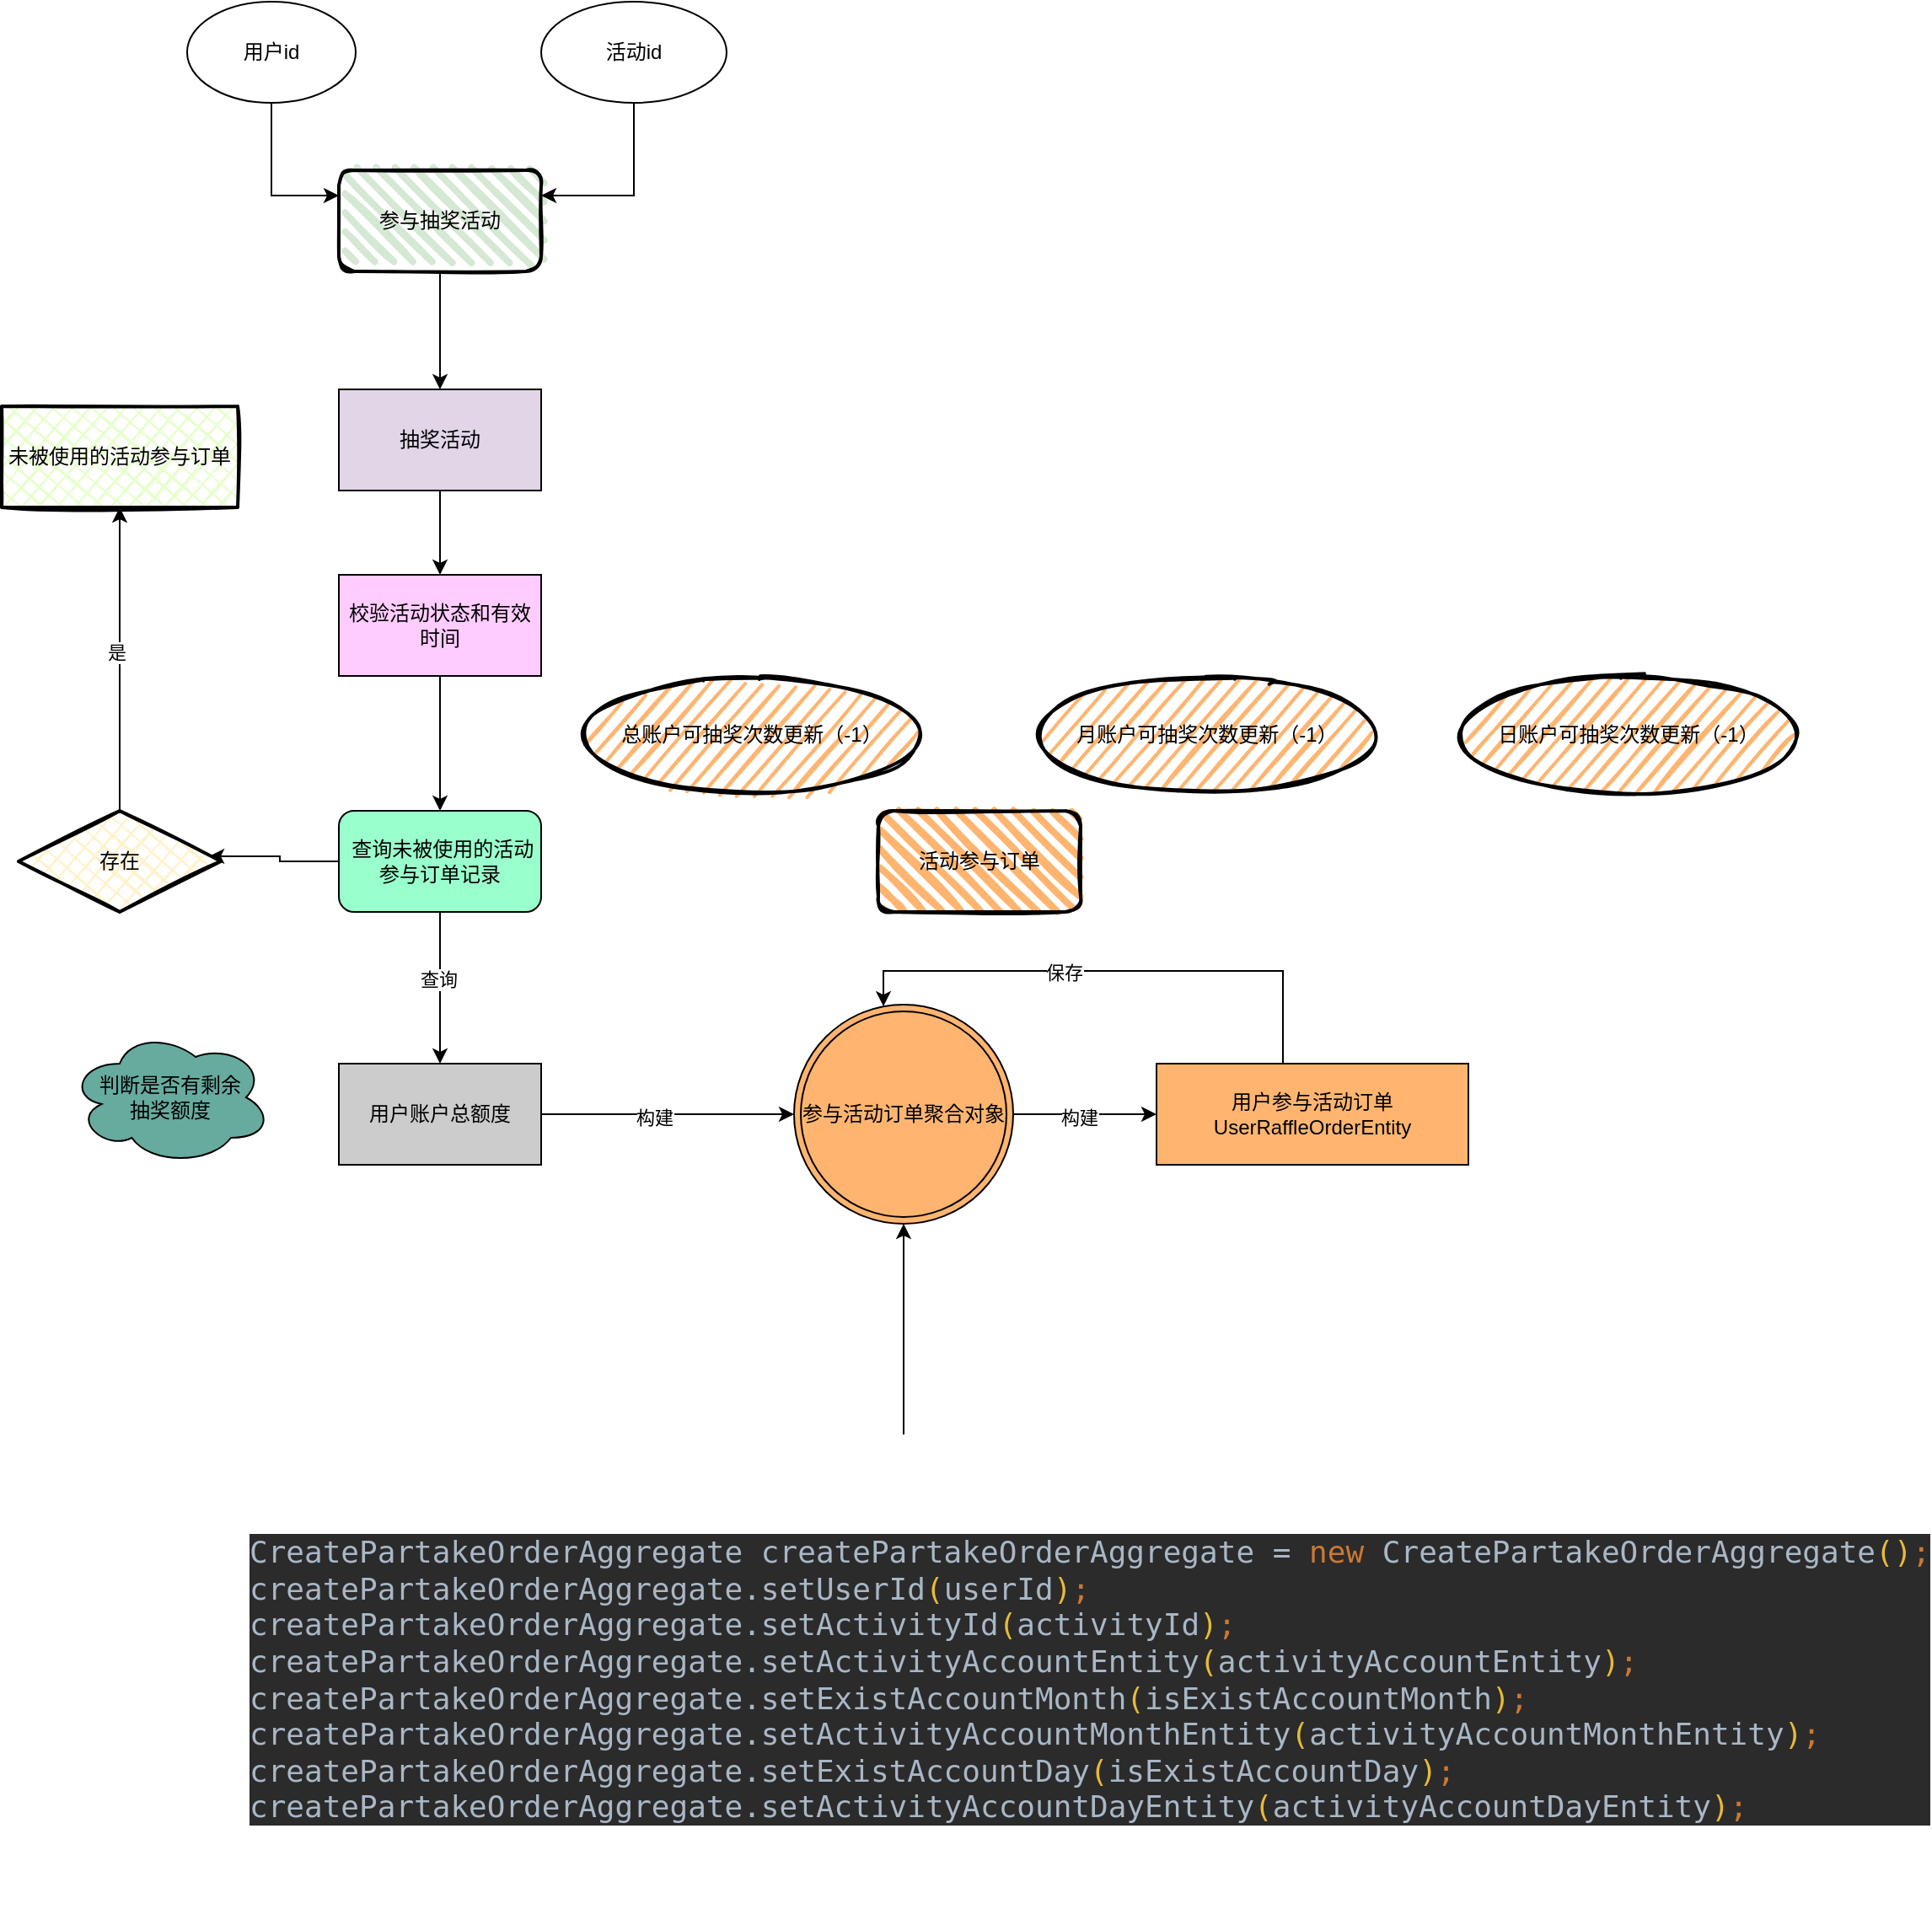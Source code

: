 <mxfile version="27.1.6">
  <diagram name="第 1 页" id="3lwqFTD6xPYyoYpWnFxQ">
    <mxGraphModel dx="2066" dy="1206" grid="1" gridSize="10" guides="1" tooltips="1" connect="1" arrows="1" fold="1" page="1" pageScale="1" pageWidth="827" pageHeight="1169" math="0" shadow="0">
      <root>
        <mxCell id="0" />
        <mxCell id="1" parent="0" />
        <mxCell id="YCqNurUwaPrsoeK9ZF8q-7" style="edgeStyle=orthogonalEdgeStyle;rounded=0;orthogonalLoop=1;jettySize=auto;html=1;exitX=0.5;exitY=1;exitDx=0;exitDy=0;" edge="1" parent="1" source="YCqNurUwaPrsoeK9ZF8q-1" target="YCqNurUwaPrsoeK9ZF8q-6">
          <mxGeometry relative="1" as="geometry" />
        </mxCell>
        <mxCell id="YCqNurUwaPrsoeK9ZF8q-1" value="参与抽奖活动" style="rounded=1;whiteSpace=wrap;html=1;strokeWidth=2;fillWeight=4;hachureGap=8;hachureAngle=45;fillColor=#D5E8D4;sketch=1;" vertex="1" parent="1">
          <mxGeometry x="260" y="120" width="120" height="60" as="geometry" />
        </mxCell>
        <mxCell id="YCqNurUwaPrsoeK9ZF8q-4" style="edgeStyle=orthogonalEdgeStyle;rounded=0;orthogonalLoop=1;jettySize=auto;html=1;entryX=0;entryY=0.25;entryDx=0;entryDy=0;" edge="1" parent="1" source="YCqNurUwaPrsoeK9ZF8q-2" target="YCqNurUwaPrsoeK9ZF8q-1">
          <mxGeometry relative="1" as="geometry" />
        </mxCell>
        <mxCell id="YCqNurUwaPrsoeK9ZF8q-2" value="用户id" style="ellipse;whiteSpace=wrap;html=1;" vertex="1" parent="1">
          <mxGeometry x="170" y="20" width="100" height="60" as="geometry" />
        </mxCell>
        <mxCell id="YCqNurUwaPrsoeK9ZF8q-5" style="edgeStyle=orthogonalEdgeStyle;rounded=0;orthogonalLoop=1;jettySize=auto;html=1;exitX=0.5;exitY=1;exitDx=0;exitDy=0;entryX=1;entryY=0.25;entryDx=0;entryDy=0;" edge="1" parent="1" source="YCqNurUwaPrsoeK9ZF8q-3" target="YCqNurUwaPrsoeK9ZF8q-1">
          <mxGeometry relative="1" as="geometry" />
        </mxCell>
        <mxCell id="YCqNurUwaPrsoeK9ZF8q-3" value="活动id" style="ellipse;whiteSpace=wrap;html=1;" vertex="1" parent="1">
          <mxGeometry x="380" y="20" width="110" height="60" as="geometry" />
        </mxCell>
        <mxCell id="YCqNurUwaPrsoeK9ZF8q-9" value="" style="edgeStyle=orthogonalEdgeStyle;rounded=0;orthogonalLoop=1;jettySize=auto;html=1;" edge="1" parent="1" source="YCqNurUwaPrsoeK9ZF8q-6" target="YCqNurUwaPrsoeK9ZF8q-8">
          <mxGeometry relative="1" as="geometry" />
        </mxCell>
        <mxCell id="YCqNurUwaPrsoeK9ZF8q-6" value="抽奖活动" style="rounded=0;whiteSpace=wrap;html=1;fillColor=#E1D5E7;" vertex="1" parent="1">
          <mxGeometry x="260" y="250" width="120" height="60" as="geometry" />
        </mxCell>
        <mxCell id="YCqNurUwaPrsoeK9ZF8q-11" style="edgeStyle=orthogonalEdgeStyle;rounded=0;orthogonalLoop=1;jettySize=auto;html=1;exitX=0.5;exitY=1;exitDx=0;exitDy=0;entryX=0.5;entryY=0;entryDx=0;entryDy=0;" edge="1" parent="1" source="YCqNurUwaPrsoeK9ZF8q-8" target="YCqNurUwaPrsoeK9ZF8q-10">
          <mxGeometry relative="1" as="geometry" />
        </mxCell>
        <mxCell id="YCqNurUwaPrsoeK9ZF8q-8" value="校验活动状态和有效时间" style="rounded=0;whiteSpace=wrap;html=1;fillColor=#FFCCFF;" vertex="1" parent="1">
          <mxGeometry x="260" y="360" width="120" height="60" as="geometry" />
        </mxCell>
        <mxCell id="YCqNurUwaPrsoeK9ZF8q-18" style="edgeStyle=orthogonalEdgeStyle;rounded=0;orthogonalLoop=1;jettySize=auto;html=1;exitX=0.5;exitY=1;exitDx=0;exitDy=0;entryX=0.5;entryY=0;entryDx=0;entryDy=0;" edge="1" parent="1" source="YCqNurUwaPrsoeK9ZF8q-10" target="YCqNurUwaPrsoeK9ZF8q-17">
          <mxGeometry relative="1" as="geometry">
            <Array as="points">
              <mxPoint x="320" y="630" />
              <mxPoint x="320" y="630" />
            </Array>
          </mxGeometry>
        </mxCell>
        <mxCell id="YCqNurUwaPrsoeK9ZF8q-19" value="查询" style="edgeLabel;html=1;align=center;verticalAlign=middle;resizable=0;points=[];" vertex="1" connectable="0" parent="YCqNurUwaPrsoeK9ZF8q-18">
          <mxGeometry x="-0.125" y="-1" relative="1" as="geometry">
            <mxPoint as="offset" />
          </mxGeometry>
        </mxCell>
        <mxCell id="YCqNurUwaPrsoeK9ZF8q-10" value="&amp;nbsp;查询未被使用的活动参与订单记录" style="rounded=1;whiteSpace=wrap;html=1;fillColor=#99FFCC;" vertex="1" parent="1">
          <mxGeometry x="260" y="500" width="120" height="60" as="geometry" />
        </mxCell>
        <mxCell id="YCqNurUwaPrsoeK9ZF8q-15" value="" style="edgeStyle=orthogonalEdgeStyle;rounded=0;orthogonalLoop=1;jettySize=auto;html=1;" edge="1" parent="1" source="YCqNurUwaPrsoeK9ZF8q-12" target="YCqNurUwaPrsoeK9ZF8q-14">
          <mxGeometry relative="1" as="geometry" />
        </mxCell>
        <mxCell id="YCqNurUwaPrsoeK9ZF8q-16" value="是" style="edgeLabel;html=1;align=center;verticalAlign=middle;resizable=0;points=[];" vertex="1" connectable="0" parent="YCqNurUwaPrsoeK9ZF8q-15">
          <mxGeometry x="0.044" y="2" relative="1" as="geometry">
            <mxPoint as="offset" />
          </mxGeometry>
        </mxCell>
        <mxCell id="YCqNurUwaPrsoeK9ZF8q-12" value="存在" style="rhombus;whiteSpace=wrap;html=1;strokeWidth=2;fillWeight=-1;hachureGap=8;fillStyle=cross-hatch;fillColor=#FFF2CC;sketch=1;" vertex="1" parent="1">
          <mxGeometry x="70" y="500" width="120" height="60" as="geometry" />
        </mxCell>
        <mxCell id="YCqNurUwaPrsoeK9ZF8q-13" style="edgeStyle=orthogonalEdgeStyle;rounded=0;orthogonalLoop=1;jettySize=auto;html=1;entryX=0.942;entryY=0.45;entryDx=0;entryDy=0;entryPerimeter=0;" edge="1" parent="1" source="YCqNurUwaPrsoeK9ZF8q-10" target="YCqNurUwaPrsoeK9ZF8q-12">
          <mxGeometry relative="1" as="geometry" />
        </mxCell>
        <mxCell id="YCqNurUwaPrsoeK9ZF8q-14" value="未被使用的活动参与订单" style="whiteSpace=wrap;html=1;fillColor=#E6FFCC;strokeWidth=2;fillWeight=-1;hachureGap=8;fillStyle=cross-hatch;sketch=1;" vertex="1" parent="1">
          <mxGeometry x="60" y="260" width="140" height="60" as="geometry" />
        </mxCell>
        <mxCell id="YCqNurUwaPrsoeK9ZF8q-22" style="edgeStyle=orthogonalEdgeStyle;rounded=0;orthogonalLoop=1;jettySize=auto;html=1;exitX=1;exitY=0.5;exitDx=0;exitDy=0;" edge="1" parent="1" source="YCqNurUwaPrsoeK9ZF8q-17" target="YCqNurUwaPrsoeK9ZF8q-21">
          <mxGeometry relative="1" as="geometry" />
        </mxCell>
        <mxCell id="YCqNurUwaPrsoeK9ZF8q-23" value="构建" style="edgeLabel;html=1;align=center;verticalAlign=middle;resizable=0;points=[];" vertex="1" connectable="0" parent="YCqNurUwaPrsoeK9ZF8q-22">
          <mxGeometry x="-0.114" y="-2" relative="1" as="geometry">
            <mxPoint as="offset" />
          </mxGeometry>
        </mxCell>
        <mxCell id="YCqNurUwaPrsoeK9ZF8q-17" value="用户账户总额度" style="rounded=0;whiteSpace=wrap;html=1;fillColor=#CCCCCC;" vertex="1" parent="1">
          <mxGeometry x="260" y="650" width="120" height="60" as="geometry" />
        </mxCell>
        <mxCell id="YCqNurUwaPrsoeK9ZF8q-20" value="判断是否有剩余&lt;div&gt;抽奖额度&lt;/div&gt;" style="ellipse;shape=cloud;whiteSpace=wrap;html=1;fillColor=#67AB9F;" vertex="1" parent="1">
          <mxGeometry x="100" y="630" width="120" height="80" as="geometry" />
        </mxCell>
        <mxCell id="YCqNurUwaPrsoeK9ZF8q-26" value="" style="edgeStyle=orthogonalEdgeStyle;rounded=0;orthogonalLoop=1;jettySize=auto;html=1;" edge="1" parent="1" source="YCqNurUwaPrsoeK9ZF8q-21" target="YCqNurUwaPrsoeK9ZF8q-25">
          <mxGeometry relative="1" as="geometry" />
        </mxCell>
        <mxCell id="YCqNurUwaPrsoeK9ZF8q-27" value="构建" style="edgeLabel;html=1;align=center;verticalAlign=middle;resizable=0;points=[];" vertex="1" connectable="0" parent="YCqNurUwaPrsoeK9ZF8q-26">
          <mxGeometry x="-0.082" y="-2" relative="1" as="geometry">
            <mxPoint as="offset" />
          </mxGeometry>
        </mxCell>
        <mxCell id="YCqNurUwaPrsoeK9ZF8q-21" value="参与活动订单聚合对象" style="ellipse;shape=doubleEllipse;whiteSpace=wrap;html=1;aspect=fixed;fillColor=#FFB570;" vertex="1" parent="1">
          <mxGeometry x="530" y="615" width="130" height="130" as="geometry" />
        </mxCell>
        <mxCell id="YCqNurUwaPrsoeK9ZF8q-28" style="edgeStyle=orthogonalEdgeStyle;rounded=0;orthogonalLoop=1;jettySize=auto;html=1;" edge="1" parent="1" source="YCqNurUwaPrsoeK9ZF8q-24" target="YCqNurUwaPrsoeK9ZF8q-21">
          <mxGeometry relative="1" as="geometry" />
        </mxCell>
        <mxCell id="YCqNurUwaPrsoeK9ZF8q-24" value="&lt;div style=&quot;background-color: rgb(43, 43, 43); color: rgb(169, 183, 198); font-family: &amp;quot;JetBrains Mono&amp;quot;, monospace; white-space: pre;&quot;&gt;&lt;font style=&quot;font-size: 18px;&quot;&gt;CreatePartakeOrderAggregate createPartakeOrderAggregate = &lt;span style=&quot;color: rgb(204, 120, 50);&quot;&gt;new &lt;/span&gt;CreatePartakeOrderAggregate&lt;span style=&quot;color: rgb(232, 186, 54);&quot;&gt;()&lt;/span&gt;&lt;span style=&quot;color: rgb(204, 120, 50);&quot;&gt;;&lt;br&gt;&lt;/span&gt;createPartakeOrderAggregate.setUserId&lt;span style=&quot;color: rgb(232, 186, 54);&quot;&gt;(&lt;/span&gt;userId&lt;span style=&quot;color: rgb(232, 186, 54);&quot;&gt;)&lt;/span&gt;&lt;span style=&quot;color: rgb(204, 120, 50);&quot;&gt;;&lt;br&gt;&lt;/span&gt;createPartakeOrderAggregate.setActivityId&lt;span style=&quot;color: rgb(232, 186, 54);&quot;&gt;(&lt;/span&gt;activityId&lt;span style=&quot;color: rgb(232, 186, 54);&quot;&gt;)&lt;/span&gt;&lt;span style=&quot;color: rgb(204, 120, 50);&quot;&gt;;&lt;br&gt;&lt;/span&gt;createPartakeOrderAggregate.setActivityAccountEntity&lt;span style=&quot;color: rgb(232, 186, 54);&quot;&gt;(&lt;/span&gt;activityAccountEntity&lt;span style=&quot;color: rgb(232, 186, 54);&quot;&gt;)&lt;/span&gt;&lt;span style=&quot;color: rgb(204, 120, 50);&quot;&gt;;&lt;br&gt;&lt;/span&gt;createPartakeOrderAggregate.setExistAccountMonth&lt;span style=&quot;color: rgb(232, 186, 54);&quot;&gt;(&lt;/span&gt;isExistAccountMonth&lt;span style=&quot;color: rgb(232, 186, 54);&quot;&gt;)&lt;/span&gt;&lt;span style=&quot;color: rgb(204, 120, 50);&quot;&gt;;&lt;br&gt;&lt;/span&gt;createPartakeOrderAggregate.setActivityAccountMonthEntity&lt;span style=&quot;color: rgb(232, 186, 54);&quot;&gt;(&lt;/span&gt;activityAccountMonthEntity&lt;span style=&quot;color: rgb(232, 186, 54);&quot;&gt;)&lt;/span&gt;&lt;span style=&quot;color: rgb(204, 120, 50);&quot;&gt;;&lt;br&gt;&lt;/span&gt;createPartakeOrderAggregate.setExistAccountDay&lt;span style=&quot;color: rgb(232, 186, 54);&quot;&gt;(&lt;/span&gt;isExistAccountDay&lt;span style=&quot;color: rgb(232, 186, 54);&quot;&gt;)&lt;/span&gt;&lt;span style=&quot;color: rgb(204, 120, 50);&quot;&gt;;&lt;br&gt;&lt;/span&gt;createPartakeOrderAggregate.setActivityAccountDayEntity&lt;span style=&quot;color: rgb(232, 186, 54);&quot;&gt;(&lt;/span&gt;activityAccountDayEntity&lt;span style=&quot;color: rgb(232, 186, 54);&quot;&gt;)&lt;/span&gt;&lt;span style=&quot;color: rgb(204, 120, 50);&quot;&gt;;&lt;/span&gt;&lt;/font&gt;&lt;/div&gt;" style="text;html=1;align=left;verticalAlign=middle;whiteSpace=wrap;rounded=0;" vertex="1" parent="1">
          <mxGeometry x="205" y="870" width="780" height="290" as="geometry" />
        </mxCell>
        <mxCell id="YCqNurUwaPrsoeK9ZF8q-25" value="用户参与活动订单&lt;div&gt;UserRaffleOrderEntity&lt;/div&gt;" style="whiteSpace=wrap;html=1;fillColor=#FFB570;" vertex="1" parent="1">
          <mxGeometry x="745" y="650" width="185" height="60" as="geometry" />
        </mxCell>
        <mxCell id="YCqNurUwaPrsoeK9ZF8q-29" style="edgeStyle=orthogonalEdgeStyle;rounded=0;orthogonalLoop=1;jettySize=auto;html=1;entryX=0.408;entryY=0.008;entryDx=0;entryDy=0;entryPerimeter=0;" edge="1" parent="1" source="YCqNurUwaPrsoeK9ZF8q-25" target="YCqNurUwaPrsoeK9ZF8q-21">
          <mxGeometry relative="1" as="geometry">
            <Array as="points">
              <mxPoint x="820" y="595" />
              <mxPoint x="583" y="595" />
            </Array>
          </mxGeometry>
        </mxCell>
        <mxCell id="YCqNurUwaPrsoeK9ZF8q-30" value="保存" style="edgeLabel;html=1;align=center;verticalAlign=middle;resizable=0;points=[];" vertex="1" connectable="0" parent="YCqNurUwaPrsoeK9ZF8q-29">
          <mxGeometry x="0.354" y="1" relative="1" as="geometry">
            <mxPoint x="27" as="offset" />
          </mxGeometry>
        </mxCell>
        <mxCell id="YCqNurUwaPrsoeK9ZF8q-31" value="总账户可抽奖次数更新（-1）" style="ellipse;whiteSpace=wrap;html=1;strokeWidth=2;fillWeight=2;hachureGap=8;fillColor=#FFB570;fillStyle=dots;sketch=1;" vertex="1" parent="1">
          <mxGeometry x="400" y="420" width="210" height="70" as="geometry" />
        </mxCell>
        <mxCell id="YCqNurUwaPrsoeK9ZF8q-33" value="月账户可抽奖次数更新（-1）" style="ellipse;whiteSpace=wrap;html=1;strokeWidth=2;fillWeight=2;hachureGap=8;fillColor=#FFB570;fillStyle=dots;sketch=1;" vertex="1" parent="1">
          <mxGeometry x="670" y="420" width="210" height="70" as="geometry" />
        </mxCell>
        <mxCell id="YCqNurUwaPrsoeK9ZF8q-34" value="日账户可抽奖次数更新（-1）" style="ellipse;whiteSpace=wrap;html=1;strokeWidth=2;fillWeight=2;hachureGap=8;fillColor=#FFB570;fillStyle=dots;sketch=1;" vertex="1" parent="1">
          <mxGeometry x="920" y="420" width="210" height="70" as="geometry" />
        </mxCell>
        <mxCell id="YCqNurUwaPrsoeK9ZF8q-35" value="活动参与订单" style="rounded=1;whiteSpace=wrap;html=1;strokeWidth=2;fillWeight=4;hachureGap=8;hachureAngle=45;fillColor=#FFB570;sketch=1;" vertex="1" parent="1">
          <mxGeometry x="580" y="500" width="120" height="60" as="geometry" />
        </mxCell>
      </root>
    </mxGraphModel>
  </diagram>
</mxfile>
